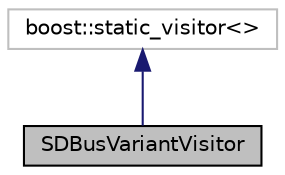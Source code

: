 digraph "SDBusVariantVisitor"
{
 // LATEX_PDF_SIZE
  edge [fontname="Helvetica",fontsize="10",labelfontname="Helvetica",labelfontsize="10"];
  node [fontname="Helvetica",fontsize="10",shape=record];
  Node1 [label="SDBusVariantVisitor",height=0.2,width=0.4,color="black", fillcolor="grey75", style="filled", fontcolor="black",tooltip="Object used to marshall DictDataType types into dbus variant containers."];
  Node2 -> Node1 [dir="back",color="midnightblue",fontsize="10",style="solid",fontname="Helvetica"];
  Node2 [label="boost::static_visitor\<\>",height=0.2,width=0.4,color="grey75", fillcolor="white", style="filled",tooltip=" "];
}
